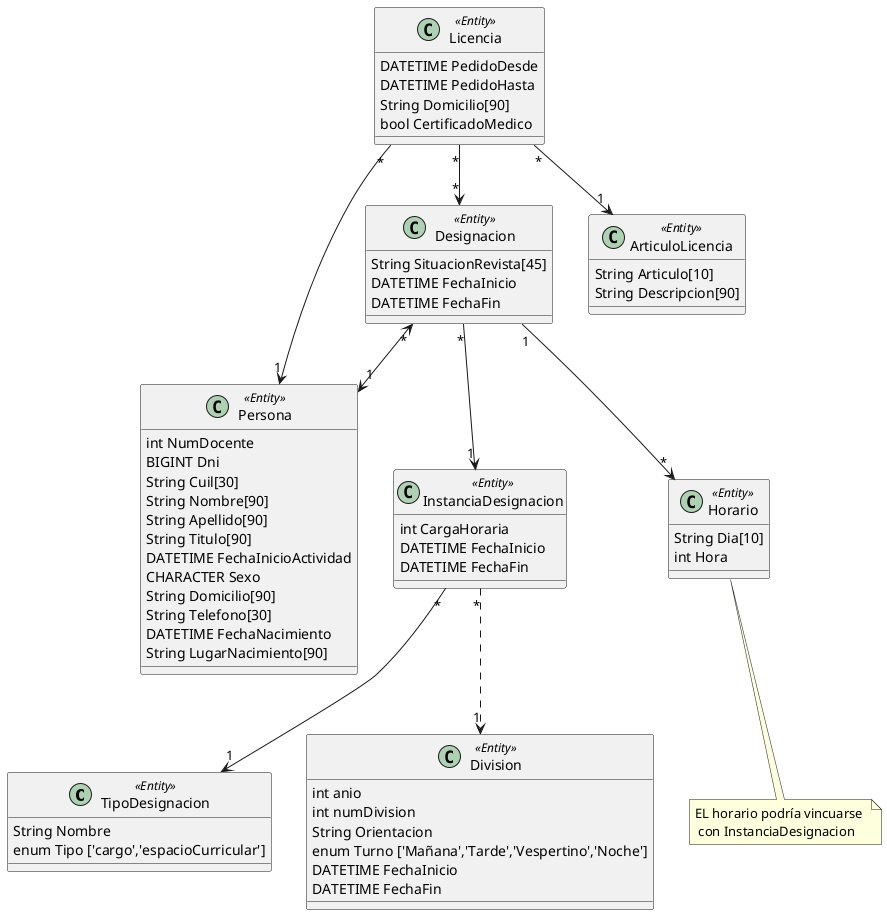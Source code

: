 @startuml
class TipoDesignacion <<Entity>> {
  String Nombre
  enum Tipo ['cargo','espacioCurricular']
}

class Division <<Entity>> {
  int anio
  int numDivision
  String Orientacion
  enum Turno ['Mañana','Tarde','Vespertino','Noche']
  DATETIME FechaInicio
  DATETIME FechaFin
}

class InstanciaDesignacion <<Entity>> {
  int CargaHoraria
  DATETIME FechaInicio
  DATETIME FechaFin
}

InstanciaDesignacion "*" --> "1" TipoDesignacion
InstanciaDesignacion "*" ..> "1" Division

class Persona <<Entity>> {
  int NumDocente
  BIGINT Dni
  String Cuil[30]
  String Nombre[90]
  String Apellido[90]
  String Titulo[90]
  DATETIME FechaInicioActividad
  CHARACTER Sexo
  String Domicilio[90]
  String Telefono[30]
  DATETIME FechaNacimiento
  String LugarNacimiento[90]
}

class Designacion <<Entity>> {
  String SituacionRevista[45]
  DATETIME FechaInicio
  DATETIME FechaFin
}

Designacion "*" <--> "1" Persona
Designacion "*" --> "1" InstanciaDesignacion

class Horario <<Entity>> {
  String Dia[10]
  int Hora
}

note bottom of Horario: EL horario podría vincuarse \n con InstanciaDesignacion

Designacion "1" --> "*" Horario

class ArticuloLicencia <<Entity>> {
  String Articulo[10]
  String Descripcion[90]
}

class Licencia <<Entity>> {
  DATETIME PedidoDesde
  DATETIME PedidoHasta
  String Domicilio[90]
  bool CertificadoMedico
}

Licencia "*" --> "1" Persona
Licencia "*" --> "1" ArticuloLicencia
Licencia "*" --> "*" Designacion

@enduml

